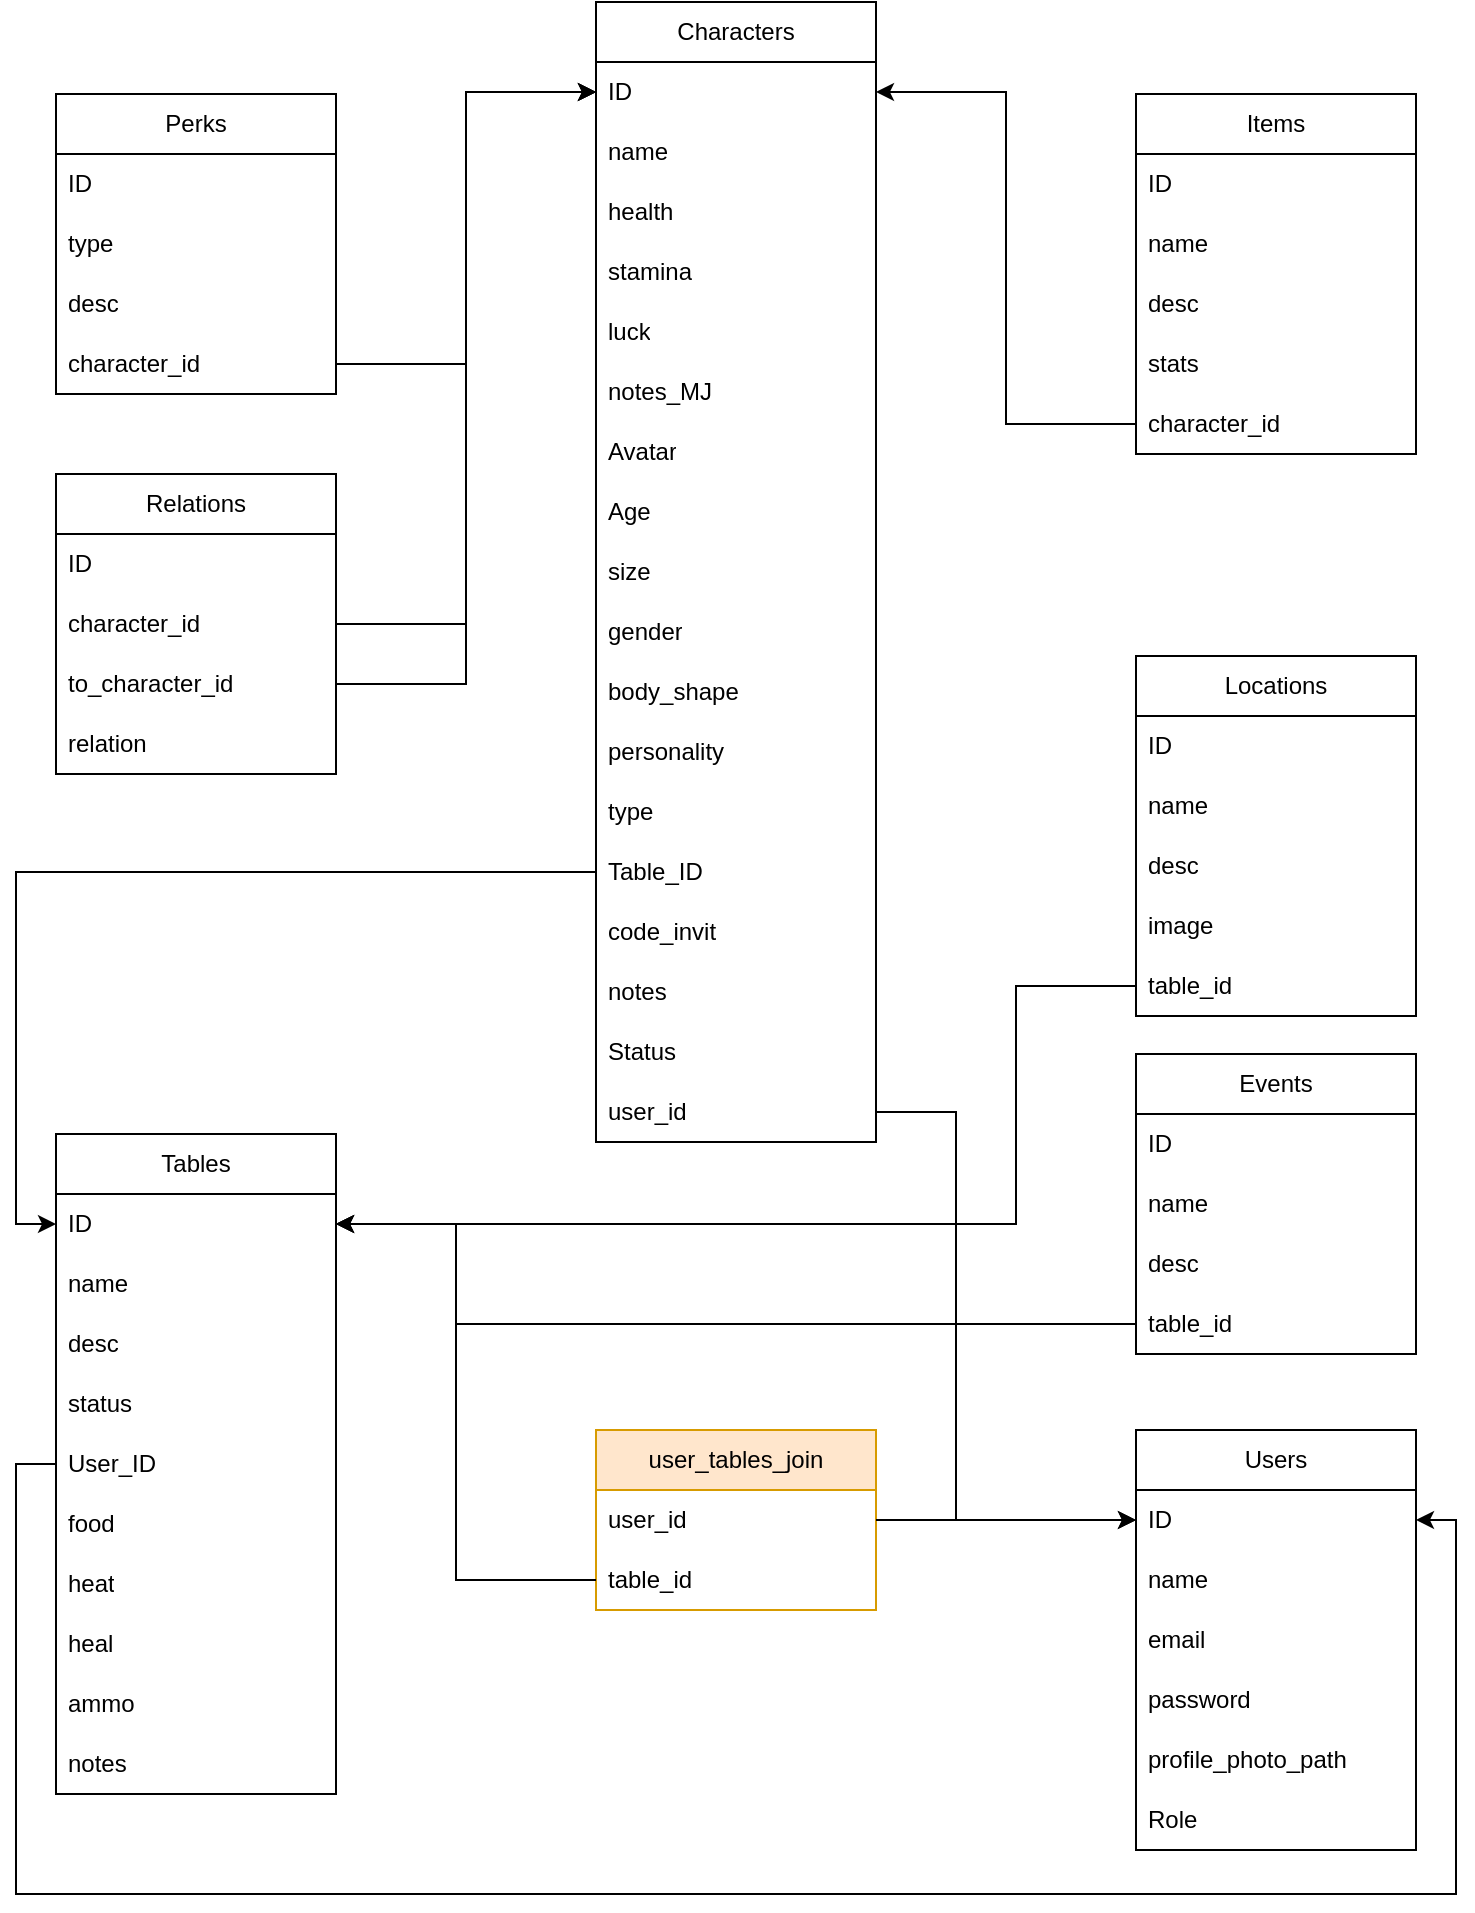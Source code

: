 <mxfile version="21.3.3" type="github">
  <diagram name="Page-1" id="NU7h4PEyOXhozIoqkrHS">
    <mxGraphModel dx="1434" dy="756" grid="1" gridSize="10" guides="1" tooltips="1" connect="1" arrows="1" fold="1" page="1" pageScale="1" pageWidth="827" pageHeight="1169" math="0" shadow="0">
      <root>
        <mxCell id="0" />
        <mxCell id="1" parent="0" />
        <mxCell id="Tm3kEhpOj0Sd-seKIoYF-2" value="Characters" style="swimlane;fontStyle=0;childLayout=stackLayout;horizontal=1;startSize=30;horizontalStack=0;resizeParent=1;resizeParentMax=0;resizeLast=0;collapsible=1;marginBottom=0;whiteSpace=wrap;html=1;" parent="1" vertex="1">
          <mxGeometry x="330" y="14" width="140" height="570" as="geometry">
            <mxRectangle x="330" y="100" width="70" height="30" as="alternateBounds" />
          </mxGeometry>
        </mxCell>
        <mxCell id="Tm3kEhpOj0Sd-seKIoYF-3" value="ID" style="text;strokeColor=none;fillColor=none;align=left;verticalAlign=middle;spacingLeft=4;spacingRight=4;overflow=hidden;points=[[0,0.5],[1,0.5]];portConstraint=eastwest;rotatable=0;whiteSpace=wrap;html=1;" parent="Tm3kEhpOj0Sd-seKIoYF-2" vertex="1">
          <mxGeometry y="30" width="140" height="30" as="geometry" />
        </mxCell>
        <mxCell id="Tm3kEhpOj0Sd-seKIoYF-4" value="name" style="text;strokeColor=none;fillColor=none;align=left;verticalAlign=middle;spacingLeft=4;spacingRight=4;overflow=hidden;points=[[0,0.5],[1,0.5]];portConstraint=eastwest;rotatable=0;whiteSpace=wrap;html=1;" parent="Tm3kEhpOj0Sd-seKIoYF-2" vertex="1">
          <mxGeometry y="60" width="140" height="30" as="geometry" />
        </mxCell>
        <mxCell id="Tm3kEhpOj0Sd-seKIoYF-5" value="health" style="text;strokeColor=none;fillColor=none;align=left;verticalAlign=middle;spacingLeft=4;spacingRight=4;overflow=hidden;points=[[0,0.5],[1,0.5]];portConstraint=eastwest;rotatable=0;whiteSpace=wrap;html=1;" parent="Tm3kEhpOj0Sd-seKIoYF-2" vertex="1">
          <mxGeometry y="90" width="140" height="30" as="geometry" />
        </mxCell>
        <mxCell id="Tm3kEhpOj0Sd-seKIoYF-6" value="stamina" style="text;strokeColor=none;fillColor=none;align=left;verticalAlign=middle;spacingLeft=4;spacingRight=4;overflow=hidden;points=[[0,0.5],[1,0.5]];portConstraint=eastwest;rotatable=0;whiteSpace=wrap;html=1;" parent="Tm3kEhpOj0Sd-seKIoYF-2" vertex="1">
          <mxGeometry y="120" width="140" height="30" as="geometry" />
        </mxCell>
        <mxCell id="Tm3kEhpOj0Sd-seKIoYF-7" value="luck" style="text;strokeColor=none;fillColor=none;align=left;verticalAlign=middle;spacingLeft=4;spacingRight=4;overflow=hidden;points=[[0,0.5],[1,0.5]];portConstraint=eastwest;rotatable=0;whiteSpace=wrap;html=1;" parent="Tm3kEhpOj0Sd-seKIoYF-2" vertex="1">
          <mxGeometry y="150" width="140" height="30" as="geometry" />
        </mxCell>
        <mxCell id="Tm3kEhpOj0Sd-seKIoYF-8" value="notes_MJ" style="text;strokeColor=none;fillColor=none;align=left;verticalAlign=middle;spacingLeft=4;spacingRight=4;overflow=hidden;points=[[0,0.5],[1,0.5]];portConstraint=eastwest;rotatable=0;whiteSpace=wrap;html=1;" parent="Tm3kEhpOj0Sd-seKIoYF-2" vertex="1">
          <mxGeometry y="180" width="140" height="30" as="geometry" />
        </mxCell>
        <mxCell id="Tm3kEhpOj0Sd-seKIoYF-9" value="Avatar" style="text;strokeColor=none;fillColor=none;align=left;verticalAlign=middle;spacingLeft=4;spacingRight=4;overflow=hidden;points=[[0,0.5],[1,0.5]];portConstraint=eastwest;rotatable=0;whiteSpace=wrap;html=1;" parent="Tm3kEhpOj0Sd-seKIoYF-2" vertex="1">
          <mxGeometry y="210" width="140" height="30" as="geometry" />
        </mxCell>
        <mxCell id="Tm3kEhpOj0Sd-seKIoYF-10" value="Age" style="text;strokeColor=none;fillColor=none;align=left;verticalAlign=middle;spacingLeft=4;spacingRight=4;overflow=hidden;points=[[0,0.5],[1,0.5]];portConstraint=eastwest;rotatable=0;whiteSpace=wrap;html=1;" parent="Tm3kEhpOj0Sd-seKIoYF-2" vertex="1">
          <mxGeometry y="240" width="140" height="30" as="geometry" />
        </mxCell>
        <mxCell id="Tm3kEhpOj0Sd-seKIoYF-11" value="size" style="text;strokeColor=none;fillColor=none;align=left;verticalAlign=middle;spacingLeft=4;spacingRight=4;overflow=hidden;points=[[0,0.5],[1,0.5]];portConstraint=eastwest;rotatable=0;whiteSpace=wrap;html=1;" parent="Tm3kEhpOj0Sd-seKIoYF-2" vertex="1">
          <mxGeometry y="270" width="140" height="30" as="geometry" />
        </mxCell>
        <mxCell id="Tm3kEhpOj0Sd-seKIoYF-12" value="gender" style="text;strokeColor=none;fillColor=none;align=left;verticalAlign=middle;spacingLeft=4;spacingRight=4;overflow=hidden;points=[[0,0.5],[1,0.5]];portConstraint=eastwest;rotatable=0;whiteSpace=wrap;html=1;" parent="Tm3kEhpOj0Sd-seKIoYF-2" vertex="1">
          <mxGeometry y="300" width="140" height="30" as="geometry" />
        </mxCell>
        <mxCell id="Tm3kEhpOj0Sd-seKIoYF-13" value="body_shape" style="text;strokeColor=none;fillColor=none;align=left;verticalAlign=middle;spacingLeft=4;spacingRight=4;overflow=hidden;points=[[0,0.5],[1,0.5]];portConstraint=eastwest;rotatable=0;whiteSpace=wrap;html=1;" parent="Tm3kEhpOj0Sd-seKIoYF-2" vertex="1">
          <mxGeometry y="330" width="140" height="30" as="geometry" />
        </mxCell>
        <mxCell id="Tm3kEhpOj0Sd-seKIoYF-14" value="personality" style="text;strokeColor=none;fillColor=none;align=left;verticalAlign=middle;spacingLeft=4;spacingRight=4;overflow=hidden;points=[[0,0.5],[1,0.5]];portConstraint=eastwest;rotatable=0;whiteSpace=wrap;html=1;" parent="Tm3kEhpOj0Sd-seKIoYF-2" vertex="1">
          <mxGeometry y="360" width="140" height="30" as="geometry" />
        </mxCell>
        <mxCell id="Tm3kEhpOj0Sd-seKIoYF-15" value="type" style="text;strokeColor=none;fillColor=none;align=left;verticalAlign=middle;spacingLeft=4;spacingRight=4;overflow=hidden;points=[[0,0.5],[1,0.5]];portConstraint=eastwest;rotatable=0;whiteSpace=wrap;html=1;" parent="Tm3kEhpOj0Sd-seKIoYF-2" vertex="1">
          <mxGeometry y="390" width="140" height="30" as="geometry" />
        </mxCell>
        <mxCell id="Tm3kEhpOj0Sd-seKIoYF-16" value="Table_ID" style="text;strokeColor=none;fillColor=none;align=left;verticalAlign=middle;spacingLeft=4;spacingRight=4;overflow=hidden;points=[[0,0.5],[1,0.5]];portConstraint=eastwest;rotatable=0;whiteSpace=wrap;html=1;" parent="Tm3kEhpOj0Sd-seKIoYF-2" vertex="1">
          <mxGeometry y="420" width="140" height="30" as="geometry" />
        </mxCell>
        <mxCell id="Tm3kEhpOj0Sd-seKIoYF-17" value="code_invit" style="text;strokeColor=none;fillColor=none;align=left;verticalAlign=middle;spacingLeft=4;spacingRight=4;overflow=hidden;points=[[0,0.5],[1,0.5]];portConstraint=eastwest;rotatable=0;whiteSpace=wrap;html=1;" parent="Tm3kEhpOj0Sd-seKIoYF-2" vertex="1">
          <mxGeometry y="450" width="140" height="30" as="geometry" />
        </mxCell>
        <mxCell id="XPsmGzxPjXJV_lN4CJlC-1" value="notes" style="text;strokeColor=none;fillColor=none;align=left;verticalAlign=middle;spacingLeft=4;spacingRight=4;overflow=hidden;points=[[0,0.5],[1,0.5]];portConstraint=eastwest;rotatable=0;whiteSpace=wrap;html=1;" vertex="1" parent="Tm3kEhpOj0Sd-seKIoYF-2">
          <mxGeometry y="480" width="140" height="30" as="geometry" />
        </mxCell>
        <mxCell id="XPsmGzxPjXJV_lN4CJlC-2" value="Status" style="text;strokeColor=none;fillColor=none;align=left;verticalAlign=middle;spacingLeft=4;spacingRight=4;overflow=hidden;points=[[0,0.5],[1,0.5]];portConstraint=eastwest;rotatable=0;whiteSpace=wrap;html=1;" vertex="1" parent="Tm3kEhpOj0Sd-seKIoYF-2">
          <mxGeometry y="510" width="140" height="30" as="geometry" />
        </mxCell>
        <mxCell id="XPsmGzxPjXJV_lN4CJlC-3" value="user_id" style="text;strokeColor=none;fillColor=none;align=left;verticalAlign=middle;spacingLeft=4;spacingRight=4;overflow=hidden;points=[[0,0.5],[1,0.5]];portConstraint=eastwest;rotatable=0;whiteSpace=wrap;html=1;" vertex="1" parent="Tm3kEhpOj0Sd-seKIoYF-2">
          <mxGeometry y="540" width="140" height="30" as="geometry" />
        </mxCell>
        <mxCell id="Tm3kEhpOj0Sd-seKIoYF-18" value="Perks" style="swimlane;fontStyle=0;childLayout=stackLayout;horizontal=1;startSize=30;horizontalStack=0;resizeParent=1;resizeParentMax=0;resizeLast=0;collapsible=1;marginBottom=0;whiteSpace=wrap;html=1;" parent="1" vertex="1">
          <mxGeometry x="60" y="60" width="140" height="150" as="geometry" />
        </mxCell>
        <mxCell id="Tm3kEhpOj0Sd-seKIoYF-19" value="ID" style="text;strokeColor=none;fillColor=none;align=left;verticalAlign=middle;spacingLeft=4;spacingRight=4;overflow=hidden;points=[[0,0.5],[1,0.5]];portConstraint=eastwest;rotatable=0;whiteSpace=wrap;html=1;" parent="Tm3kEhpOj0Sd-seKIoYF-18" vertex="1">
          <mxGeometry y="30" width="140" height="30" as="geometry" />
        </mxCell>
        <mxCell id="Tm3kEhpOj0Sd-seKIoYF-20" value="type" style="text;strokeColor=none;fillColor=none;align=left;verticalAlign=middle;spacingLeft=4;spacingRight=4;overflow=hidden;points=[[0,0.5],[1,0.5]];portConstraint=eastwest;rotatable=0;whiteSpace=wrap;html=1;" parent="Tm3kEhpOj0Sd-seKIoYF-18" vertex="1">
          <mxGeometry y="60" width="140" height="30" as="geometry" />
        </mxCell>
        <mxCell id="Tm3kEhpOj0Sd-seKIoYF-21" value="desc" style="text;strokeColor=none;fillColor=none;align=left;verticalAlign=middle;spacingLeft=4;spacingRight=4;overflow=hidden;points=[[0,0.5],[1,0.5]];portConstraint=eastwest;rotatable=0;whiteSpace=wrap;html=1;" parent="Tm3kEhpOj0Sd-seKIoYF-18" vertex="1">
          <mxGeometry y="90" width="140" height="30" as="geometry" />
        </mxCell>
        <mxCell id="Tm3kEhpOj0Sd-seKIoYF-22" value="character_id" style="text;strokeColor=none;fillColor=none;align=left;verticalAlign=middle;spacingLeft=4;spacingRight=4;overflow=hidden;points=[[0,0.5],[1,0.5]];portConstraint=eastwest;rotatable=0;whiteSpace=wrap;html=1;" parent="Tm3kEhpOj0Sd-seKIoYF-18" vertex="1">
          <mxGeometry y="120" width="140" height="30" as="geometry" />
        </mxCell>
        <mxCell id="Tm3kEhpOj0Sd-seKIoYF-23" value="Relations" style="swimlane;fontStyle=0;childLayout=stackLayout;horizontal=1;startSize=30;horizontalStack=0;resizeParent=1;resizeParentMax=0;resizeLast=0;collapsible=1;marginBottom=0;whiteSpace=wrap;html=1;" parent="1" vertex="1">
          <mxGeometry x="60" y="250" width="140" height="150" as="geometry">
            <mxRectangle x="60" y="290" width="90" height="30" as="alternateBounds" />
          </mxGeometry>
        </mxCell>
        <mxCell id="Tm3kEhpOj0Sd-seKIoYF-24" value="ID" style="text;strokeColor=none;fillColor=none;align=left;verticalAlign=middle;spacingLeft=4;spacingRight=4;overflow=hidden;points=[[0,0.5],[1,0.5]];portConstraint=eastwest;rotatable=0;whiteSpace=wrap;html=1;" parent="Tm3kEhpOj0Sd-seKIoYF-23" vertex="1">
          <mxGeometry y="30" width="140" height="30" as="geometry" />
        </mxCell>
        <mxCell id="Tm3kEhpOj0Sd-seKIoYF-25" value="character_id" style="text;strokeColor=none;fillColor=none;align=left;verticalAlign=middle;spacingLeft=4;spacingRight=4;overflow=hidden;points=[[0,0.5],[1,0.5]];portConstraint=eastwest;rotatable=0;whiteSpace=wrap;html=1;" parent="Tm3kEhpOj0Sd-seKIoYF-23" vertex="1">
          <mxGeometry y="60" width="140" height="30" as="geometry" />
        </mxCell>
        <mxCell id="Tm3kEhpOj0Sd-seKIoYF-26" value="to_character_id" style="text;strokeColor=none;fillColor=none;align=left;verticalAlign=middle;spacingLeft=4;spacingRight=4;overflow=hidden;points=[[0,0.5],[1,0.5]];portConstraint=eastwest;rotatable=0;whiteSpace=wrap;html=1;" parent="Tm3kEhpOj0Sd-seKIoYF-23" vertex="1">
          <mxGeometry y="90" width="140" height="30" as="geometry" />
        </mxCell>
        <mxCell id="Tm3kEhpOj0Sd-seKIoYF-27" value="relation" style="text;strokeColor=none;fillColor=none;align=left;verticalAlign=middle;spacingLeft=4;spacingRight=4;overflow=hidden;points=[[0,0.5],[1,0.5]];portConstraint=eastwest;rotatable=0;whiteSpace=wrap;html=1;" parent="Tm3kEhpOj0Sd-seKIoYF-23" vertex="1">
          <mxGeometry y="120" width="140" height="30" as="geometry" />
        </mxCell>
        <mxCell id="Tm3kEhpOj0Sd-seKIoYF-28" value="Tables" style="swimlane;fontStyle=0;childLayout=stackLayout;horizontal=1;startSize=30;horizontalStack=0;resizeParent=1;resizeParentMax=0;resizeLast=0;collapsible=1;marginBottom=0;whiteSpace=wrap;html=1;" parent="1" vertex="1">
          <mxGeometry x="60" y="580" width="140" height="330" as="geometry" />
        </mxCell>
        <mxCell id="Tm3kEhpOj0Sd-seKIoYF-29" value="ID" style="text;strokeColor=none;fillColor=none;align=left;verticalAlign=middle;spacingLeft=4;spacingRight=4;overflow=hidden;points=[[0,0.5],[1,0.5]];portConstraint=eastwest;rotatable=0;whiteSpace=wrap;html=1;" parent="Tm3kEhpOj0Sd-seKIoYF-28" vertex="1">
          <mxGeometry y="30" width="140" height="30" as="geometry" />
        </mxCell>
        <mxCell id="Tm3kEhpOj0Sd-seKIoYF-30" value="name" style="text;strokeColor=none;fillColor=none;align=left;verticalAlign=middle;spacingLeft=4;spacingRight=4;overflow=hidden;points=[[0,0.5],[1,0.5]];portConstraint=eastwest;rotatable=0;whiteSpace=wrap;html=1;" parent="Tm3kEhpOj0Sd-seKIoYF-28" vertex="1">
          <mxGeometry y="60" width="140" height="30" as="geometry" />
        </mxCell>
        <mxCell id="Tm3kEhpOj0Sd-seKIoYF-31" value="desc" style="text;strokeColor=none;fillColor=none;align=left;verticalAlign=middle;spacingLeft=4;spacingRight=4;overflow=hidden;points=[[0,0.5],[1,0.5]];portConstraint=eastwest;rotatable=0;whiteSpace=wrap;html=1;" parent="Tm3kEhpOj0Sd-seKIoYF-28" vertex="1">
          <mxGeometry y="90" width="140" height="30" as="geometry" />
        </mxCell>
        <mxCell id="Tm3kEhpOj0Sd-seKIoYF-32" value="status" style="text;strokeColor=none;fillColor=none;align=left;verticalAlign=middle;spacingLeft=4;spacingRight=4;overflow=hidden;points=[[0,0.5],[1,0.5]];portConstraint=eastwest;rotatable=0;whiteSpace=wrap;html=1;" parent="Tm3kEhpOj0Sd-seKIoYF-28" vertex="1">
          <mxGeometry y="120" width="140" height="30" as="geometry" />
        </mxCell>
        <mxCell id="Tm3kEhpOj0Sd-seKIoYF-33" value="User_ID" style="text;strokeColor=none;fillColor=none;align=left;verticalAlign=middle;spacingLeft=4;spacingRight=4;overflow=hidden;points=[[0,0.5],[1,0.5]];portConstraint=eastwest;rotatable=0;whiteSpace=wrap;html=1;" parent="Tm3kEhpOj0Sd-seKIoYF-28" vertex="1">
          <mxGeometry y="150" width="140" height="30" as="geometry" />
        </mxCell>
        <mxCell id="Tm3kEhpOj0Sd-seKIoYF-34" value="food" style="text;strokeColor=none;fillColor=none;align=left;verticalAlign=middle;spacingLeft=4;spacingRight=4;overflow=hidden;points=[[0,0.5],[1,0.5]];portConstraint=eastwest;rotatable=0;whiteSpace=wrap;html=1;" parent="Tm3kEhpOj0Sd-seKIoYF-28" vertex="1">
          <mxGeometry y="180" width="140" height="30" as="geometry" />
        </mxCell>
        <mxCell id="Tm3kEhpOj0Sd-seKIoYF-35" value="heat" style="text;strokeColor=none;fillColor=none;align=left;verticalAlign=middle;spacingLeft=4;spacingRight=4;overflow=hidden;points=[[0,0.5],[1,0.5]];portConstraint=eastwest;rotatable=0;whiteSpace=wrap;html=1;" parent="Tm3kEhpOj0Sd-seKIoYF-28" vertex="1">
          <mxGeometry y="210" width="140" height="30" as="geometry" />
        </mxCell>
        <mxCell id="Tm3kEhpOj0Sd-seKIoYF-36" value="heal" style="text;strokeColor=none;fillColor=none;align=left;verticalAlign=middle;spacingLeft=4;spacingRight=4;overflow=hidden;points=[[0,0.5],[1,0.5]];portConstraint=eastwest;rotatable=0;whiteSpace=wrap;html=1;" parent="Tm3kEhpOj0Sd-seKIoYF-28" vertex="1">
          <mxGeometry y="240" width="140" height="30" as="geometry" />
        </mxCell>
        <mxCell id="Tm3kEhpOj0Sd-seKIoYF-37" value="ammo" style="text;strokeColor=none;fillColor=none;align=left;verticalAlign=middle;spacingLeft=4;spacingRight=4;overflow=hidden;points=[[0,0.5],[1,0.5]];portConstraint=eastwest;rotatable=0;whiteSpace=wrap;html=1;" parent="Tm3kEhpOj0Sd-seKIoYF-28" vertex="1">
          <mxGeometry y="270" width="140" height="30" as="geometry" />
        </mxCell>
        <mxCell id="Tm3kEhpOj0Sd-seKIoYF-38" value="notes" style="text;strokeColor=none;fillColor=none;align=left;verticalAlign=middle;spacingLeft=4;spacingRight=4;overflow=hidden;points=[[0,0.5],[1,0.5]];portConstraint=eastwest;rotatable=0;whiteSpace=wrap;html=1;" parent="Tm3kEhpOj0Sd-seKIoYF-28" vertex="1">
          <mxGeometry y="300" width="140" height="30" as="geometry" />
        </mxCell>
        <mxCell id="Tm3kEhpOj0Sd-seKIoYF-39" value="Items" style="swimlane;fontStyle=0;childLayout=stackLayout;horizontal=1;startSize=30;horizontalStack=0;resizeParent=1;resizeParentMax=0;resizeLast=0;collapsible=1;marginBottom=0;whiteSpace=wrap;html=1;" parent="1" vertex="1">
          <mxGeometry x="600" y="60" width="140" height="180" as="geometry" />
        </mxCell>
        <mxCell id="Tm3kEhpOj0Sd-seKIoYF-40" value="ID" style="text;strokeColor=none;fillColor=none;align=left;verticalAlign=middle;spacingLeft=4;spacingRight=4;overflow=hidden;points=[[0,0.5],[1,0.5]];portConstraint=eastwest;rotatable=0;whiteSpace=wrap;html=1;" parent="Tm3kEhpOj0Sd-seKIoYF-39" vertex="1">
          <mxGeometry y="30" width="140" height="30" as="geometry" />
        </mxCell>
        <mxCell id="Tm3kEhpOj0Sd-seKIoYF-41" value="name" style="text;strokeColor=none;fillColor=none;align=left;verticalAlign=middle;spacingLeft=4;spacingRight=4;overflow=hidden;points=[[0,0.5],[1,0.5]];portConstraint=eastwest;rotatable=0;whiteSpace=wrap;html=1;" parent="Tm3kEhpOj0Sd-seKIoYF-39" vertex="1">
          <mxGeometry y="60" width="140" height="30" as="geometry" />
        </mxCell>
        <mxCell id="Tm3kEhpOj0Sd-seKIoYF-42" value="desc" style="text;strokeColor=none;fillColor=none;align=left;verticalAlign=middle;spacingLeft=4;spacingRight=4;overflow=hidden;points=[[0,0.5],[1,0.5]];portConstraint=eastwest;rotatable=0;whiteSpace=wrap;html=1;" parent="Tm3kEhpOj0Sd-seKIoYF-39" vertex="1">
          <mxGeometry y="90" width="140" height="30" as="geometry" />
        </mxCell>
        <mxCell id="Tm3kEhpOj0Sd-seKIoYF-43" value="stats" style="text;strokeColor=none;fillColor=none;align=left;verticalAlign=middle;spacingLeft=4;spacingRight=4;overflow=hidden;points=[[0,0.5],[1,0.5]];portConstraint=eastwest;rotatable=0;whiteSpace=wrap;html=1;" parent="Tm3kEhpOj0Sd-seKIoYF-39" vertex="1">
          <mxGeometry y="120" width="140" height="30" as="geometry" />
        </mxCell>
        <mxCell id="Tm3kEhpOj0Sd-seKIoYF-44" value="character_id" style="text;strokeColor=none;fillColor=none;align=left;verticalAlign=middle;spacingLeft=4;spacingRight=4;overflow=hidden;points=[[0,0.5],[1,0.5]];portConstraint=eastwest;rotatable=0;whiteSpace=wrap;html=1;" parent="Tm3kEhpOj0Sd-seKIoYF-39" vertex="1">
          <mxGeometry y="150" width="140" height="30" as="geometry" />
        </mxCell>
        <mxCell id="Tm3kEhpOj0Sd-seKIoYF-51" value="Locations" style="swimlane;fontStyle=0;childLayout=stackLayout;horizontal=1;startSize=30;horizontalStack=0;resizeParent=1;resizeParentMax=0;resizeLast=0;collapsible=1;marginBottom=0;whiteSpace=wrap;html=1;" parent="1" vertex="1">
          <mxGeometry x="600" y="341" width="140" height="180" as="geometry" />
        </mxCell>
        <mxCell id="Tm3kEhpOj0Sd-seKIoYF-52" value="ID" style="text;strokeColor=none;fillColor=none;align=left;verticalAlign=middle;spacingLeft=4;spacingRight=4;overflow=hidden;points=[[0,0.5],[1,0.5]];portConstraint=eastwest;rotatable=0;whiteSpace=wrap;html=1;" parent="Tm3kEhpOj0Sd-seKIoYF-51" vertex="1">
          <mxGeometry y="30" width="140" height="30" as="geometry" />
        </mxCell>
        <mxCell id="Tm3kEhpOj0Sd-seKIoYF-53" value="name" style="text;strokeColor=none;fillColor=none;align=left;verticalAlign=middle;spacingLeft=4;spacingRight=4;overflow=hidden;points=[[0,0.5],[1,0.5]];portConstraint=eastwest;rotatable=0;whiteSpace=wrap;html=1;" parent="Tm3kEhpOj0Sd-seKIoYF-51" vertex="1">
          <mxGeometry y="60" width="140" height="30" as="geometry" />
        </mxCell>
        <mxCell id="Tm3kEhpOj0Sd-seKIoYF-54" value="desc" style="text;strokeColor=none;fillColor=none;align=left;verticalAlign=middle;spacingLeft=4;spacingRight=4;overflow=hidden;points=[[0,0.5],[1,0.5]];portConstraint=eastwest;rotatable=0;whiteSpace=wrap;html=1;" parent="Tm3kEhpOj0Sd-seKIoYF-51" vertex="1">
          <mxGeometry y="90" width="140" height="30" as="geometry" />
        </mxCell>
        <mxCell id="Tm3kEhpOj0Sd-seKIoYF-55" value="image" style="text;strokeColor=none;fillColor=none;align=left;verticalAlign=middle;spacingLeft=4;spacingRight=4;overflow=hidden;points=[[0,0.5],[1,0.5]];portConstraint=eastwest;rotatable=0;whiteSpace=wrap;html=1;" parent="Tm3kEhpOj0Sd-seKIoYF-51" vertex="1">
          <mxGeometry y="120" width="140" height="30" as="geometry" />
        </mxCell>
        <mxCell id="Tm3kEhpOj0Sd-seKIoYF-56" value="table_id" style="text;strokeColor=none;fillColor=none;align=left;verticalAlign=middle;spacingLeft=4;spacingRight=4;overflow=hidden;points=[[0,0.5],[1,0.5]];portConstraint=eastwest;rotatable=0;whiteSpace=wrap;html=1;" parent="Tm3kEhpOj0Sd-seKIoYF-51" vertex="1">
          <mxGeometry y="150" width="140" height="30" as="geometry" />
        </mxCell>
        <mxCell id="Tm3kEhpOj0Sd-seKIoYF-57" value="Events" style="swimlane;fontStyle=0;childLayout=stackLayout;horizontal=1;startSize=30;horizontalStack=0;resizeParent=1;resizeParentMax=0;resizeLast=0;collapsible=1;marginBottom=0;whiteSpace=wrap;html=1;" parent="1" vertex="1">
          <mxGeometry x="600" y="540" width="140" height="150" as="geometry" />
        </mxCell>
        <mxCell id="Tm3kEhpOj0Sd-seKIoYF-58" value="ID" style="text;strokeColor=none;fillColor=none;align=left;verticalAlign=middle;spacingLeft=4;spacingRight=4;overflow=hidden;points=[[0,0.5],[1,0.5]];portConstraint=eastwest;rotatable=0;whiteSpace=wrap;html=1;" parent="Tm3kEhpOj0Sd-seKIoYF-57" vertex="1">
          <mxGeometry y="30" width="140" height="30" as="geometry" />
        </mxCell>
        <mxCell id="Tm3kEhpOj0Sd-seKIoYF-59" value="name" style="text;strokeColor=none;fillColor=none;align=left;verticalAlign=middle;spacingLeft=4;spacingRight=4;overflow=hidden;points=[[0,0.5],[1,0.5]];portConstraint=eastwest;rotatable=0;whiteSpace=wrap;html=1;" parent="Tm3kEhpOj0Sd-seKIoYF-57" vertex="1">
          <mxGeometry y="60" width="140" height="30" as="geometry" />
        </mxCell>
        <mxCell id="Tm3kEhpOj0Sd-seKIoYF-60" value="desc" style="text;strokeColor=none;fillColor=none;align=left;verticalAlign=middle;spacingLeft=4;spacingRight=4;overflow=hidden;points=[[0,0.5],[1,0.5]];portConstraint=eastwest;rotatable=0;whiteSpace=wrap;html=1;" parent="Tm3kEhpOj0Sd-seKIoYF-57" vertex="1">
          <mxGeometry y="90" width="140" height="30" as="geometry" />
        </mxCell>
        <mxCell id="Tm3kEhpOj0Sd-seKIoYF-61" value="table_id" style="text;strokeColor=none;fillColor=none;align=left;verticalAlign=middle;spacingLeft=4;spacingRight=4;overflow=hidden;points=[[0,0.5],[1,0.5]];portConstraint=eastwest;rotatable=0;whiteSpace=wrap;html=1;" parent="Tm3kEhpOj0Sd-seKIoYF-57" vertex="1">
          <mxGeometry y="120" width="140" height="30" as="geometry" />
        </mxCell>
        <mxCell id="Tm3kEhpOj0Sd-seKIoYF-62" value="user_tables_join" style="swimlane;fontStyle=0;childLayout=stackLayout;horizontal=1;startSize=30;horizontalStack=0;resizeParent=1;resizeParentMax=0;resizeLast=0;collapsible=1;marginBottom=0;whiteSpace=wrap;html=1;fillColor=#ffe6cc;strokeColor=#d79b00;" parent="1" vertex="1">
          <mxGeometry x="330" y="728" width="140" height="90" as="geometry" />
        </mxCell>
        <mxCell id="Tm3kEhpOj0Sd-seKIoYF-63" value="user_id" style="text;strokeColor=none;fillColor=none;align=left;verticalAlign=middle;spacingLeft=4;spacingRight=4;overflow=hidden;points=[[0,0.5],[1,0.5]];portConstraint=eastwest;rotatable=0;whiteSpace=wrap;html=1;" parent="Tm3kEhpOj0Sd-seKIoYF-62" vertex="1">
          <mxGeometry y="30" width="140" height="30" as="geometry" />
        </mxCell>
        <mxCell id="Tm3kEhpOj0Sd-seKIoYF-64" value="table_id" style="text;strokeColor=none;fillColor=none;align=left;verticalAlign=middle;spacingLeft=4;spacingRight=4;overflow=hidden;points=[[0,0.5],[1,0.5]];portConstraint=eastwest;rotatable=0;whiteSpace=wrap;html=1;" parent="Tm3kEhpOj0Sd-seKIoYF-62" vertex="1">
          <mxGeometry y="60" width="140" height="30" as="geometry" />
        </mxCell>
        <mxCell id="Tm3kEhpOj0Sd-seKIoYF-65" value="Users" style="swimlane;fontStyle=0;childLayout=stackLayout;horizontal=1;startSize=30;horizontalStack=0;resizeParent=1;resizeParentMax=0;resizeLast=0;collapsible=1;marginBottom=0;whiteSpace=wrap;html=1;" parent="1" vertex="1">
          <mxGeometry x="600" y="728" width="140" height="210" as="geometry" />
        </mxCell>
        <mxCell id="Tm3kEhpOj0Sd-seKIoYF-66" value="ID" style="text;strokeColor=none;fillColor=none;align=left;verticalAlign=middle;spacingLeft=4;spacingRight=4;overflow=hidden;points=[[0,0.5],[1,0.5]];portConstraint=eastwest;rotatable=0;whiteSpace=wrap;html=1;" parent="Tm3kEhpOj0Sd-seKIoYF-65" vertex="1">
          <mxGeometry y="30" width="140" height="30" as="geometry" />
        </mxCell>
        <mxCell id="Tm3kEhpOj0Sd-seKIoYF-67" value="name" style="text;strokeColor=none;fillColor=none;align=left;verticalAlign=middle;spacingLeft=4;spacingRight=4;overflow=hidden;points=[[0,0.5],[1,0.5]];portConstraint=eastwest;rotatable=0;whiteSpace=wrap;html=1;" parent="Tm3kEhpOj0Sd-seKIoYF-65" vertex="1">
          <mxGeometry y="60" width="140" height="30" as="geometry" />
        </mxCell>
        <mxCell id="Tm3kEhpOj0Sd-seKIoYF-68" value="email" style="text;strokeColor=none;fillColor=none;align=left;verticalAlign=middle;spacingLeft=4;spacingRight=4;overflow=hidden;points=[[0,0.5],[1,0.5]];portConstraint=eastwest;rotatable=0;whiteSpace=wrap;html=1;" parent="Tm3kEhpOj0Sd-seKIoYF-65" vertex="1">
          <mxGeometry y="90" width="140" height="30" as="geometry" />
        </mxCell>
        <mxCell id="Tm3kEhpOj0Sd-seKIoYF-69" value="password" style="text;strokeColor=none;fillColor=none;align=left;verticalAlign=middle;spacingLeft=4;spacingRight=4;overflow=hidden;points=[[0,0.5],[1,0.5]];portConstraint=eastwest;rotatable=0;whiteSpace=wrap;html=1;" parent="Tm3kEhpOj0Sd-seKIoYF-65" vertex="1">
          <mxGeometry y="120" width="140" height="30" as="geometry" />
        </mxCell>
        <mxCell id="Tm3kEhpOj0Sd-seKIoYF-70" value="profile_photo_path" style="text;strokeColor=none;fillColor=none;align=left;verticalAlign=middle;spacingLeft=4;spacingRight=4;overflow=hidden;points=[[0,0.5],[1,0.5]];portConstraint=eastwest;rotatable=0;whiteSpace=wrap;html=1;" parent="Tm3kEhpOj0Sd-seKIoYF-65" vertex="1">
          <mxGeometry y="150" width="140" height="30" as="geometry" />
        </mxCell>
        <mxCell id="Tm3kEhpOj0Sd-seKIoYF-71" value="Role" style="text;strokeColor=none;fillColor=none;align=left;verticalAlign=middle;spacingLeft=4;spacingRight=4;overflow=hidden;points=[[0,0.5],[1,0.5]];portConstraint=eastwest;rotatable=0;whiteSpace=wrap;html=1;" parent="Tm3kEhpOj0Sd-seKIoYF-65" vertex="1">
          <mxGeometry y="180" width="140" height="30" as="geometry" />
        </mxCell>
        <mxCell id="Tm3kEhpOj0Sd-seKIoYF-72" style="edgeStyle=orthogonalEdgeStyle;rounded=0;orthogonalLoop=1;jettySize=auto;html=1;exitX=1;exitY=0.5;exitDx=0;exitDy=0;entryX=0;entryY=0.5;entryDx=0;entryDy=0;" parent="1" source="Tm3kEhpOj0Sd-seKIoYF-25" target="Tm3kEhpOj0Sd-seKIoYF-3" edge="1">
          <mxGeometry relative="1" as="geometry" />
        </mxCell>
        <mxCell id="Tm3kEhpOj0Sd-seKIoYF-73" style="edgeStyle=orthogonalEdgeStyle;rounded=0;orthogonalLoop=1;jettySize=auto;html=1;exitX=1;exitY=0.5;exitDx=0;exitDy=0;entryX=0;entryY=0.5;entryDx=0;entryDy=0;" parent="1" source="Tm3kEhpOj0Sd-seKIoYF-26" target="Tm3kEhpOj0Sd-seKIoYF-3" edge="1">
          <mxGeometry relative="1" as="geometry" />
        </mxCell>
        <mxCell id="Tm3kEhpOj0Sd-seKIoYF-74" style="edgeStyle=orthogonalEdgeStyle;rounded=0;orthogonalLoop=1;jettySize=auto;html=1;exitX=1;exitY=0.5;exitDx=0;exitDy=0;entryX=0;entryY=0.5;entryDx=0;entryDy=0;" parent="1" source="Tm3kEhpOj0Sd-seKIoYF-22" target="Tm3kEhpOj0Sd-seKIoYF-3" edge="1">
          <mxGeometry relative="1" as="geometry" />
        </mxCell>
        <mxCell id="Tm3kEhpOj0Sd-seKIoYF-75" style="edgeStyle=orthogonalEdgeStyle;rounded=0;orthogonalLoop=1;jettySize=auto;html=1;exitX=0;exitY=0.5;exitDx=0;exitDy=0;entryX=1;entryY=0.5;entryDx=0;entryDy=0;" parent="1" source="Tm3kEhpOj0Sd-seKIoYF-44" target="Tm3kEhpOj0Sd-seKIoYF-3" edge="1">
          <mxGeometry relative="1" as="geometry" />
        </mxCell>
        <mxCell id="Tm3kEhpOj0Sd-seKIoYF-76" style="edgeStyle=orthogonalEdgeStyle;rounded=0;orthogonalLoop=1;jettySize=auto;html=1;exitX=0;exitY=0.5;exitDx=0;exitDy=0;entryX=0;entryY=0.5;entryDx=0;entryDy=0;" parent="1" source="Tm3kEhpOj0Sd-seKIoYF-16" target="Tm3kEhpOj0Sd-seKIoYF-29" edge="1">
          <mxGeometry relative="1" as="geometry" />
        </mxCell>
        <mxCell id="Tm3kEhpOj0Sd-seKIoYF-79" style="edgeStyle=orthogonalEdgeStyle;rounded=0;orthogonalLoop=1;jettySize=auto;html=1;exitX=0;exitY=0.5;exitDx=0;exitDy=0;entryX=1;entryY=0.5;entryDx=0;entryDy=0;" parent="1" source="Tm3kEhpOj0Sd-seKIoYF-64" target="Tm3kEhpOj0Sd-seKIoYF-29" edge="1">
          <mxGeometry relative="1" as="geometry">
            <Array as="points">
              <mxPoint x="260" y="803" />
              <mxPoint x="260" y="625" />
            </Array>
          </mxGeometry>
        </mxCell>
        <mxCell id="Tm3kEhpOj0Sd-seKIoYF-80" style="edgeStyle=orthogonalEdgeStyle;rounded=0;orthogonalLoop=1;jettySize=auto;html=1;exitX=1;exitY=0.5;exitDx=0;exitDy=0;entryX=0;entryY=0.5;entryDx=0;entryDy=0;" parent="1" source="Tm3kEhpOj0Sd-seKIoYF-63" target="Tm3kEhpOj0Sd-seKIoYF-66" edge="1">
          <mxGeometry relative="1" as="geometry" />
        </mxCell>
        <mxCell id="Tm3kEhpOj0Sd-seKIoYF-83" style="edgeStyle=orthogonalEdgeStyle;rounded=0;orthogonalLoop=1;jettySize=auto;html=1;exitX=0;exitY=0.5;exitDx=0;exitDy=0;entryX=1;entryY=0.5;entryDx=0;entryDy=0;" parent="1" source="Tm3kEhpOj0Sd-seKIoYF-33" target="Tm3kEhpOj0Sd-seKIoYF-66" edge="1">
          <mxGeometry relative="1" as="geometry">
            <Array as="points">
              <mxPoint x="40" y="745" />
              <mxPoint x="40" y="960" />
              <mxPoint x="760" y="960" />
              <mxPoint x="760" y="773" />
            </Array>
          </mxGeometry>
        </mxCell>
        <mxCell id="Tm3kEhpOj0Sd-seKIoYF-84" style="edgeStyle=orthogonalEdgeStyle;rounded=0;orthogonalLoop=1;jettySize=auto;html=1;exitX=0;exitY=0.5;exitDx=0;exitDy=0;entryX=1;entryY=0.5;entryDx=0;entryDy=0;" parent="1" source="Tm3kEhpOj0Sd-seKIoYF-56" target="Tm3kEhpOj0Sd-seKIoYF-29" edge="1">
          <mxGeometry relative="1" as="geometry">
            <Array as="points">
              <mxPoint x="540" y="506" />
              <mxPoint x="540" y="625" />
            </Array>
          </mxGeometry>
        </mxCell>
        <mxCell id="Tm3kEhpOj0Sd-seKIoYF-85" style="edgeStyle=orthogonalEdgeStyle;rounded=0;orthogonalLoop=1;jettySize=auto;html=1;exitX=0;exitY=0.5;exitDx=0;exitDy=0;entryX=1;entryY=0.5;entryDx=0;entryDy=0;" parent="1" source="Tm3kEhpOj0Sd-seKIoYF-61" target="Tm3kEhpOj0Sd-seKIoYF-29" edge="1">
          <mxGeometry relative="1" as="geometry">
            <Array as="points">
              <mxPoint x="260" y="675" />
              <mxPoint x="260" y="625" />
            </Array>
          </mxGeometry>
        </mxCell>
        <mxCell id="XPsmGzxPjXJV_lN4CJlC-4" style="edgeStyle=orthogonalEdgeStyle;rounded=0;orthogonalLoop=1;jettySize=auto;html=1;exitX=1;exitY=0.5;exitDx=0;exitDy=0;entryX=0;entryY=0.5;entryDx=0;entryDy=0;" edge="1" parent="1" source="XPsmGzxPjXJV_lN4CJlC-3" target="Tm3kEhpOj0Sd-seKIoYF-66">
          <mxGeometry relative="1" as="geometry">
            <Array as="points">
              <mxPoint x="510" y="569" />
              <mxPoint x="510" y="773" />
            </Array>
          </mxGeometry>
        </mxCell>
      </root>
    </mxGraphModel>
  </diagram>
</mxfile>
